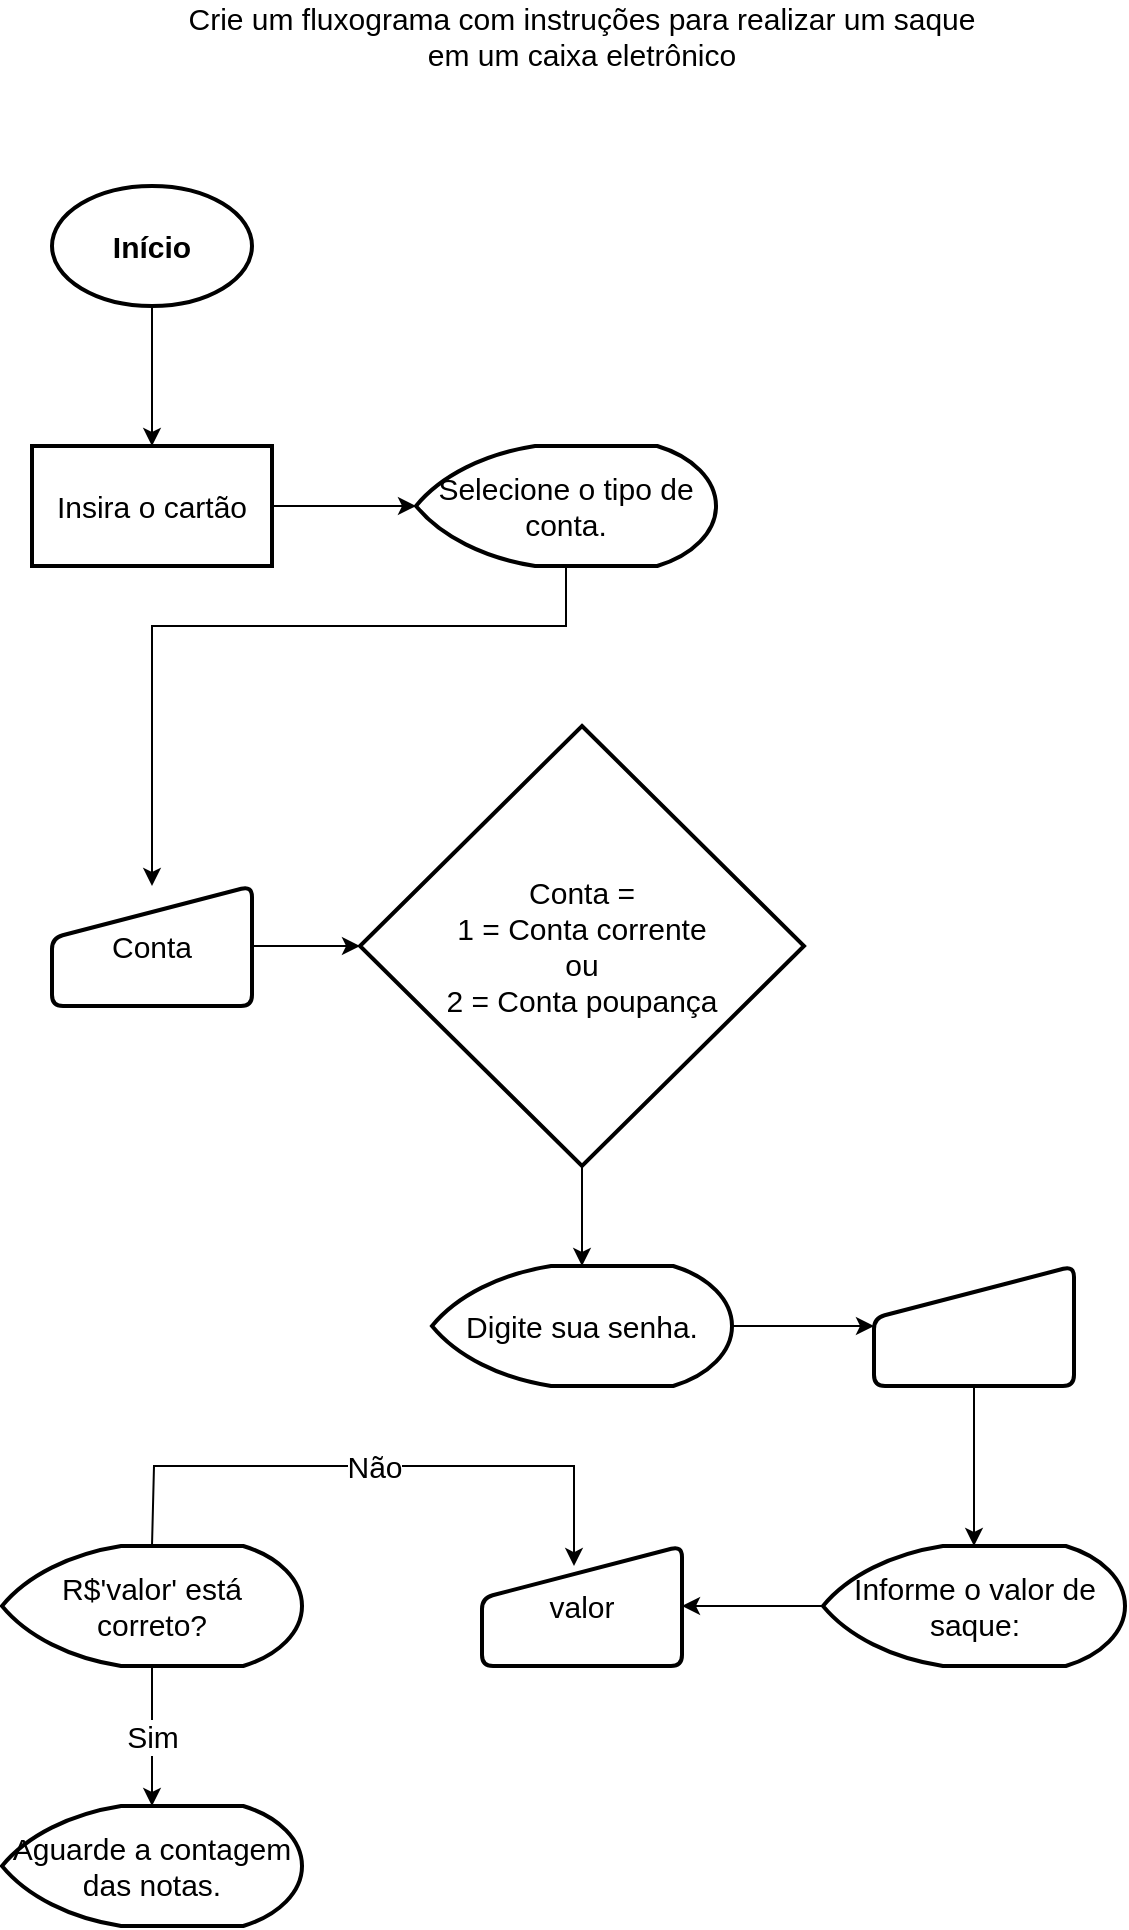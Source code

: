 <mxfile version="20.8.23" pages="4"><diagram name="Página-1" id="Ux7qs6srgfLgKf092aph"><mxGraphModel dx="1114" dy="594" grid="1" gridSize="10" guides="1" tooltips="1" connect="1" arrows="1" fold="1" page="1" pageScale="1" pageWidth="827" pageHeight="1169" math="0" shadow="0"><root><mxCell id="0"/><mxCell id="1" parent="0"/><mxCell id="mxtzf6MO7ZgHzoHqFvJw-15" value="" style="edgeStyle=orthogonalEdgeStyle;rounded=0;orthogonalLoop=1;jettySize=auto;html=1;fontSize=15;" edge="1" parent="1" source="mxtzf6MO7ZgHzoHqFvJw-13" target="mxtzf6MO7ZgHzoHqFvJw-14"><mxGeometry relative="1" as="geometry"/></mxCell><mxCell id="mxtzf6MO7ZgHzoHqFvJw-13" value="&lt;b&gt;Início&lt;/b&gt;" style="strokeWidth=2;html=1;shape=mxgraph.flowchart.start_1;whiteSpace=wrap;fontSize=15;" vertex="1" parent="1"><mxGeometry x="149" y="150" width="100" height="60" as="geometry"/></mxCell><mxCell id="1Mcko0kOxBdGc4y6Emm4-2" style="edgeStyle=orthogonalEdgeStyle;rounded=0;orthogonalLoop=1;jettySize=auto;html=1;fontSize=15;" edge="1" parent="1" source="mxtzf6MO7ZgHzoHqFvJw-14" target="1Mcko0kOxBdGc4y6Emm4-1"><mxGeometry relative="1" as="geometry"/></mxCell><mxCell id="mxtzf6MO7ZgHzoHqFvJw-14" value="Insira o cartão" style="whiteSpace=wrap;html=1;fontSize=15;strokeWidth=2;" vertex="1" parent="1"><mxGeometry x="139" y="280" width="120" height="60" as="geometry"/></mxCell><mxCell id="1Mcko0kOxBdGc4y6Emm4-12" style="edgeStyle=orthogonalEdgeStyle;rounded=0;orthogonalLoop=1;jettySize=auto;html=1;fontSize=15;" edge="1" parent="1" source="mxtzf6MO7ZgHzoHqFvJw-23" target="1Mcko0kOxBdGc4y6Emm4-11"><mxGeometry relative="1" as="geometry"/></mxCell><mxCell id="mxtzf6MO7ZgHzoHqFvJw-23" value="&lt;div&gt;Conta =&lt;br&gt;&lt;/div&gt;&lt;div&gt;1 = Conta corrente&lt;/div&gt;&lt;div&gt;ou&lt;br&gt;&lt;/div&gt;&lt;div&gt;2 = Conta poupança&lt;br&gt;&lt;/div&gt;" style="strokeWidth=2;html=1;shape=mxgraph.flowchart.decision;whiteSpace=wrap;fontSize=15;" vertex="1" parent="1"><mxGeometry x="303" y="420" width="222" height="220" as="geometry"/></mxCell><mxCell id="1Mcko0kOxBdGc4y6Emm4-9" value="" style="edgeStyle=orthogonalEdgeStyle;rounded=0;orthogonalLoop=1;jettySize=auto;html=1;fontSize=15;" edge="1" parent="1" source="1Mcko0kOxBdGc4y6Emm4-1" target="1Mcko0kOxBdGc4y6Emm4-6"><mxGeometry relative="1" as="geometry"><Array as="points"><mxPoint x="406" y="370"/><mxPoint x="199" y="370"/></Array></mxGeometry></mxCell><mxCell id="1Mcko0kOxBdGc4y6Emm4-1" value="Selecione o tipo de conta." style="strokeWidth=2;html=1;shape=mxgraph.flowchart.display;whiteSpace=wrap;fontSize=15;" vertex="1" parent="1"><mxGeometry x="331" y="280" width="150" height="60" as="geometry"/></mxCell><mxCell id="1Mcko0kOxBdGc4y6Emm4-10" value="" style="edgeStyle=orthogonalEdgeStyle;rounded=0;orthogonalLoop=1;jettySize=auto;html=1;fontSize=15;" edge="1" parent="1" source="1Mcko0kOxBdGc4y6Emm4-6" target="mxtzf6MO7ZgHzoHqFvJw-23"><mxGeometry relative="1" as="geometry"/></mxCell><mxCell id="1Mcko0kOxBdGc4y6Emm4-6" value="&lt;div&gt;Conta&lt;/div&gt;" style="html=1;strokeWidth=2;shape=manualInput;whiteSpace=wrap;rounded=1;size=26;arcSize=11;fontSize=15;" vertex="1" parent="1"><mxGeometry x="149" y="500" width="100" height="60" as="geometry"/></mxCell><mxCell id="1Mcko0kOxBdGc4y6Emm4-14" style="edgeStyle=orthogonalEdgeStyle;rounded=0;orthogonalLoop=1;jettySize=auto;html=1;fontSize=15;" edge="1" parent="1" source="1Mcko0kOxBdGc4y6Emm4-11" target="1Mcko0kOxBdGc4y6Emm4-13"><mxGeometry relative="1" as="geometry"/></mxCell><mxCell id="1Mcko0kOxBdGc4y6Emm4-11" value="Digite sua senha." style="strokeWidth=2;html=1;shape=mxgraph.flowchart.display;whiteSpace=wrap;fontSize=15;" vertex="1" parent="1"><mxGeometry x="339" y="690" width="150" height="60" as="geometry"/></mxCell><mxCell id="1Mcko0kOxBdGc4y6Emm4-16" style="edgeStyle=orthogonalEdgeStyle;rounded=0;orthogonalLoop=1;jettySize=auto;html=1;fontSize=15;" edge="1" parent="1" source="1Mcko0kOxBdGc4y6Emm4-13" target="1Mcko0kOxBdGc4y6Emm4-15"><mxGeometry relative="1" as="geometry"/></mxCell><mxCell id="1Mcko0kOxBdGc4y6Emm4-13" value="" style="html=1;strokeWidth=2;shape=manualInput;whiteSpace=wrap;rounded=1;size=26;arcSize=11;fontSize=15;" vertex="1" parent="1"><mxGeometry x="560" y="690" width="100" height="60" as="geometry"/></mxCell><mxCell id="1Mcko0kOxBdGc4y6Emm4-18" style="edgeStyle=orthogonalEdgeStyle;rounded=0;orthogonalLoop=1;jettySize=auto;html=1;fontSize=15;" edge="1" parent="1" source="1Mcko0kOxBdGc4y6Emm4-15" target="1Mcko0kOxBdGc4y6Emm4-17"><mxGeometry relative="1" as="geometry"/></mxCell><mxCell id="1Mcko0kOxBdGc4y6Emm4-15" value="Informe o valor de saque:" style="strokeWidth=2;html=1;shape=mxgraph.flowchart.display;whiteSpace=wrap;fontSize=15;" vertex="1" parent="1"><mxGeometry x="534.5" y="830" width="151" height="60" as="geometry"/></mxCell><mxCell id="1Mcko0kOxBdGc4y6Emm4-17" value="valor" style="html=1;strokeWidth=2;shape=manualInput;whiteSpace=wrap;rounded=1;size=26;arcSize=11;fontSize=15;" vertex="1" parent="1"><mxGeometry x="364" y="830" width="100" height="60" as="geometry"/></mxCell><mxCell id="1Mcko0kOxBdGc4y6Emm4-19" value="R$'valor' está correto?" style="strokeWidth=2;html=1;shape=mxgraph.flowchart.display;whiteSpace=wrap;fontSize=15;" vertex="1" parent="1"><mxGeometry x="124" y="830" width="150" height="60" as="geometry"/></mxCell><mxCell id="1Mcko0kOxBdGc4y6Emm4-20" value="" style="endArrow=classic;html=1;rounded=0;fontSize=15;exitX=0.5;exitY=0;exitDx=0;exitDy=0;exitPerimeter=0;entryX=0.46;entryY=0.167;entryDx=0;entryDy=0;entryPerimeter=0;" edge="1" parent="1" source="1Mcko0kOxBdGc4y6Emm4-19" target="1Mcko0kOxBdGc4y6Emm4-17"><mxGeometry relative="1" as="geometry"><mxPoint x="180" y="790" as="sourcePoint"/><mxPoint x="420" y="790" as="targetPoint"/><Array as="points"><mxPoint x="200" y="790"/><mxPoint x="410" y="790"/></Array></mxGeometry></mxCell><mxCell id="1Mcko0kOxBdGc4y6Emm4-21" value="Não" style="edgeLabel;resizable=0;html=1;align=center;verticalAlign=middle;fontSize=15;" connectable="0" vertex="1" parent="1Mcko0kOxBdGc4y6Emm4-20"><mxGeometry relative="1" as="geometry"/></mxCell><mxCell id="1Mcko0kOxBdGc4y6Emm4-22" value="" style="endArrow=classic;html=1;rounded=0;fontSize=15;exitX=0.5;exitY=1;exitDx=0;exitDy=0;exitPerimeter=0;" edge="1" parent="1" source="1Mcko0kOxBdGc4y6Emm4-19" target="1Mcko0kOxBdGc4y6Emm4-24"><mxGeometry relative="1" as="geometry"><mxPoint x="174" y="920" as="sourcePoint"/><mxPoint x="200" y="960" as="targetPoint"/></mxGeometry></mxCell><mxCell id="1Mcko0kOxBdGc4y6Emm4-23" value="&lt;div&gt;Sim&lt;/div&gt;" style="edgeLabel;resizable=0;html=1;align=center;verticalAlign=middle;fontSize=15;" connectable="0" vertex="1" parent="1Mcko0kOxBdGc4y6Emm4-22"><mxGeometry relative="1" as="geometry"/></mxCell><mxCell id="1Mcko0kOxBdGc4y6Emm4-24" value="Aguarde a contagem das notas." style="strokeWidth=2;html=1;shape=mxgraph.flowchart.display;whiteSpace=wrap;fontSize=15;" vertex="1" parent="1"><mxGeometry x="124" y="960" width="150" height="60" as="geometry"/></mxCell><mxCell id="1Mcko0kOxBdGc4y6Emm4-25" value="Crie um fluxograma com instruções para realizar um saque em um caixa eletrônico" style="text;html=1;strokeColor=none;fillColor=none;align=center;verticalAlign=middle;whiteSpace=wrap;rounded=0;fontSize=15;" vertex="1" parent="1"><mxGeometry x="214" y="60" width="400" height="30" as="geometry"/></mxCell></root></mxGraphModel></diagram><diagram id="zG4v3mJQHJNuVumREx2I" name="Página-2"><mxGraphModel dx="1114" dy="594" grid="1" gridSize="10" guides="1" tooltips="1" connect="1" arrows="1" fold="1" page="1" pageScale="1" pageWidth="827" pageHeight="1169" math="0" shadow="0"><root><mxCell id="0"/><mxCell id="1" parent="0"/></root></mxGraphModel></diagram><diagram id="b2ZOgU5pZ4NbK3eJZizD" name="Página-3"><mxGraphModel dx="1114" dy="594" grid="1" gridSize="10" guides="1" tooltips="1" connect="1" arrows="1" fold="1" page="1" pageScale="1" pageWidth="827" pageHeight="1169" math="0" shadow="0"><root><mxCell id="0"/><mxCell id="1" parent="0"/><mxCell id="imDYznD_WTiN7y0bV8AF-1" value="&lt;div&gt;3. Crie um fluxograma com instruções que tenha como entrada dois números e exiba a sua soma.&lt;/div&gt;" style="text;html=1;strokeColor=none;fillColor=none;align=center;verticalAlign=middle;whiteSpace=wrap;rounded=0;fontSize=15;" vertex="1" parent="1"><mxGeometry x="184" y="50" width="460" height="60" as="geometry"/></mxCell><mxCell id="imDYznD_WTiN7y0bV8AF-4" style="edgeStyle=orthogonalEdgeStyle;rounded=0;orthogonalLoop=1;jettySize=auto;html=1;fontSize=15;" edge="1" parent="1" source="imDYznD_WTiN7y0bV8AF-2" target="imDYznD_WTiN7y0bV8AF-3"><mxGeometry relative="1" as="geometry"/></mxCell><mxCell id="imDYznD_WTiN7y0bV8AF-2" value="Início" style="strokeWidth=2;html=1;shape=mxgraph.flowchart.start_1;whiteSpace=wrap;fontSize=20;" vertex="1" parent="1"><mxGeometry x="220" y="130" width="100" height="60" as="geometry"/></mxCell><mxCell id="imDYznD_WTiN7y0bV8AF-6" style="edgeStyle=orthogonalEdgeStyle;rounded=0;orthogonalLoop=1;jettySize=auto;html=1;fontSize=15;" edge="1" parent="1" source="imDYznD_WTiN7y0bV8AF-3" target="imDYznD_WTiN7y0bV8AF-5"><mxGeometry relative="1" as="geometry"/></mxCell><mxCell id="imDYznD_WTiN7y0bV8AF-3" value="Digite o primeiro número" style="strokeWidth=2;html=1;shape=mxgraph.flowchart.display;whiteSpace=wrap;fontSize=15;" vertex="1" parent="1"><mxGeometry x="200" y="240" width="140" height="60" as="geometry"/></mxCell><mxCell id="imDYznD_WTiN7y0bV8AF-8" style="edgeStyle=orthogonalEdgeStyle;rounded=0;orthogonalLoop=1;jettySize=auto;html=1;fontSize=15;" edge="1" parent="1" source="imDYznD_WTiN7y0bV8AF-5" target="imDYznD_WTiN7y0bV8AF-7"><mxGeometry relative="1" as="geometry"/></mxCell><mxCell id="imDYznD_WTiN7y0bV8AF-5" value="n1" style="html=1;strokeWidth=2;shape=manualInput;whiteSpace=wrap;rounded=1;size=0;arcSize=11;fontSize=15;" vertex="1" parent="1"><mxGeometry x="220" y="340" width="100" height="60" as="geometry"/></mxCell><mxCell id="imDYznD_WTiN7y0bV8AF-11" style="edgeStyle=orthogonalEdgeStyle;rounded=0;orthogonalLoop=1;jettySize=auto;html=1;fontSize=15;" edge="1" parent="1" source="imDYznD_WTiN7y0bV8AF-7" target="imDYznD_WTiN7y0bV8AF-10"><mxGeometry relative="1" as="geometry"/></mxCell><mxCell id="imDYznD_WTiN7y0bV8AF-7" value="Digite o segundo número" style="strokeWidth=2;html=1;shape=mxgraph.flowchart.display;whiteSpace=wrap;fontSize=15;" vertex="1" parent="1"><mxGeometry x="200" y="440" width="140" height="60" as="geometry"/></mxCell><mxCell id="imDYznD_WTiN7y0bV8AF-14" style="edgeStyle=orthogonalEdgeStyle;rounded=0;orthogonalLoop=1;jettySize=auto;html=1;fontSize=15;" edge="1" parent="1" source="imDYznD_WTiN7y0bV8AF-10" target="imDYznD_WTiN7y0bV8AF-12"><mxGeometry relative="1" as="geometry"><Array as="points"><mxPoint x="390" y="570"/><mxPoint x="390" y="265"/></Array></mxGeometry></mxCell><mxCell id="imDYznD_WTiN7y0bV8AF-10" value="&lt;div&gt;n2&lt;/div&gt;" style="html=1;strokeWidth=2;shape=manualInput;whiteSpace=wrap;rounded=1;size=0;arcSize=11;fontSize=15;" vertex="1" parent="1"><mxGeometry x="220" y="540" width="100" height="60" as="geometry"/></mxCell><mxCell id="imDYznD_WTiN7y0bV8AF-16" style="edgeStyle=orthogonalEdgeStyle;rounded=0;orthogonalLoop=1;jettySize=auto;html=1;fontSize=15;" edge="1" parent="1" source="imDYznD_WTiN7y0bV8AF-12" target="imDYznD_WTiN7y0bV8AF-15"><mxGeometry relative="1" as="geometry"/></mxCell><mxCell id="imDYznD_WTiN7y0bV8AF-12" value="resultado = n1 + n2" style="rounded=1;whiteSpace=wrap;html=1;absoluteArcSize=1;arcSize=14;strokeWidth=2;fontSize=15;" vertex="1" parent="1"><mxGeometry x="440" y="240" width="160" height="50" as="geometry"/></mxCell><mxCell id="imDYznD_WTiN7y0bV8AF-18" style="edgeStyle=orthogonalEdgeStyle;rounded=0;orthogonalLoop=1;jettySize=auto;html=1;fontSize=15;" edge="1" parent="1" source="imDYznD_WTiN7y0bV8AF-15" target="imDYznD_WTiN7y0bV8AF-17"><mxGeometry relative="1" as="geometry"/></mxCell><mxCell id="imDYznD_WTiN7y0bV8AF-15" value="resultado" style="strokeWidth=2;html=1;shape=mxgraph.flowchart.display;whiteSpace=wrap;fontSize=15;" vertex="1" parent="1"><mxGeometry x="450" y="340" width="140" height="60" as="geometry"/></mxCell><mxCell id="imDYznD_WTiN7y0bV8AF-17" value="Fim." style="strokeWidth=2;html=1;shape=mxgraph.flowchart.terminator;whiteSpace=wrap;fontSize=15;" vertex="1" parent="1"><mxGeometry x="470" y="440" width="100" height="60" as="geometry"/></mxCell></root></mxGraphModel></diagram><diagram id="EzO4731WY_5PBX-5MsdK" name="Página-4"><mxGraphModel dx="1114" dy="594" grid="1" gridSize="10" guides="1" tooltips="1" connect="1" arrows="1" fold="1" page="1" pageScale="1" pageWidth="827" pageHeight="1169" math="0" shadow="0"><root><mxCell id="0"/><mxCell id="1" parent="0"/></root></mxGraphModel></diagram></mxfile>